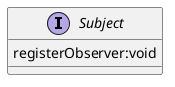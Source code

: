 @startuml
'https://plantuml.com/class-diagram


interface Subject {
registerObserver:void
}


@enduml